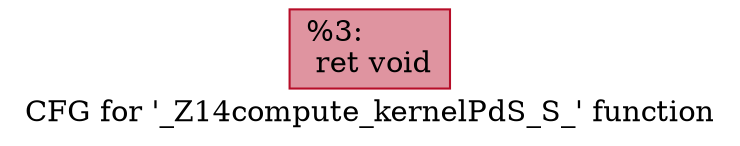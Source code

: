 digraph "CFG for '_Z14compute_kernelPdS_S_' function" {
	label="CFG for '_Z14compute_kernelPdS_S_' function";

	Node0x5f1b950 [shape=record,color="#b70d28ff", style=filled, fillcolor="#b70d2870",label="{%3:\l  ret void\l}"];
}
